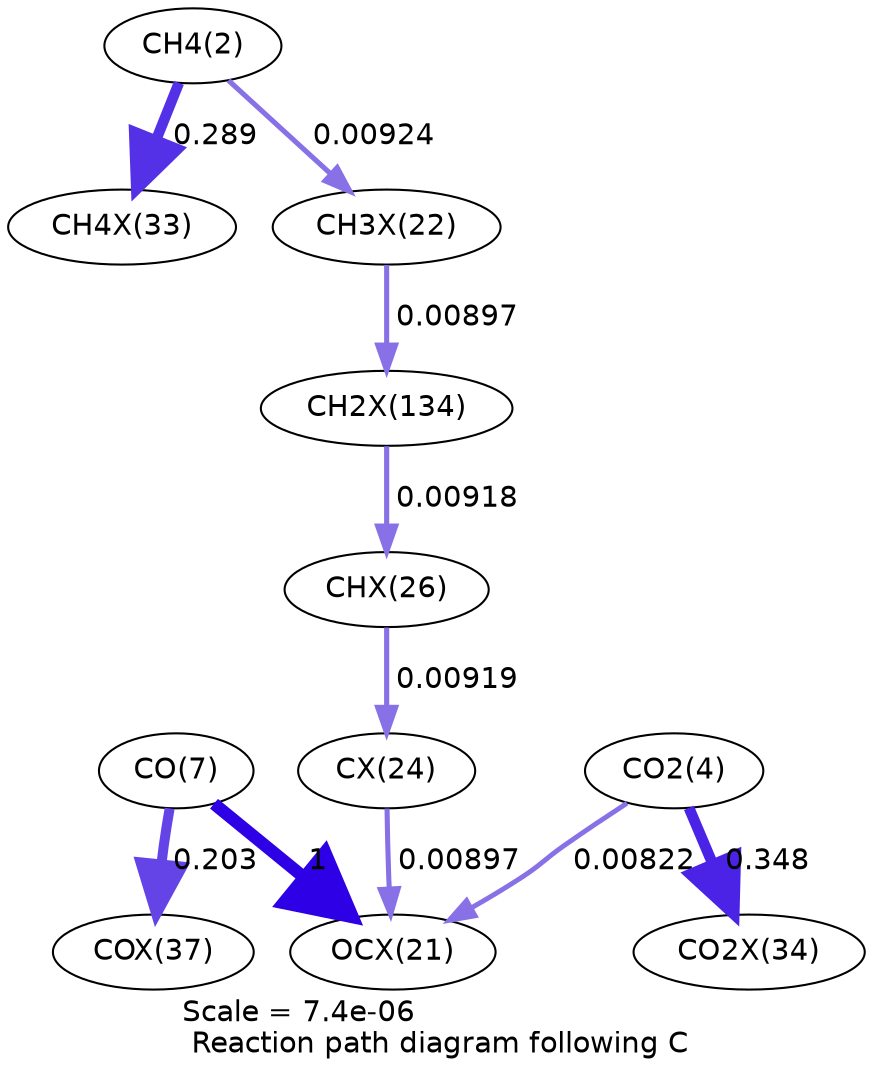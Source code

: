 digraph reaction_paths {
center=1;
s4 -> s31[fontname="Helvetica", penwidth=5.06, arrowsize=2.53, color="0.7, 0.789, 0.9"
, label=" 0.289"];
s4 -> s25[fontname="Helvetica", penwidth=2.46, arrowsize=1.23, color="0.7, 0.509, 0.9"
, label=" 0.00924"];
s25 -> s36[fontname="Helvetica", penwidth=2.44, arrowsize=1.22, color="0.7, 0.509, 0.9"
, label=" 0.00897"];
s36 -> s29[fontname="Helvetica", penwidth=2.46, arrowsize=1.23, color="0.7, 0.509, 0.9"
, label=" 0.00918"];
s29 -> s27[fontname="Helvetica", penwidth=2.46, arrowsize=1.23, color="0.7, 0.509, 0.9"
, label=" 0.00919"];
s9 -> s24[fontname="Helvetica", penwidth=6, arrowsize=3, color="0.7, 1.5, 0.9"
, label=" 1"];
s9 -> s35[fontname="Helvetica", penwidth=4.8, arrowsize=2.4, color="0.7, 0.703, 0.9"
, label=" 0.203"];
s6 -> s24[fontname="Helvetica", penwidth=2.37, arrowsize=1.19, color="0.7, 0.508, 0.9"
, label=" 0.00822"];
s27 -> s24[fontname="Helvetica", penwidth=2.44, arrowsize=1.22, color="0.7, 0.509, 0.9"
, label=" 0.00897"];
s6 -> s32[fontname="Helvetica", penwidth=5.2, arrowsize=2.6, color="0.7, 0.848, 0.9"
, label=" 0.348"];
s4 [ fontname="Helvetica", label="CH4(2)"];
s6 [ fontname="Helvetica", label="CO2(4)"];
s9 [ fontname="Helvetica", label="CO(7)"];
s24 [ fontname="Helvetica", label="OCX(21)"];
s25 [ fontname="Helvetica", label="CH3X(22)"];
s27 [ fontname="Helvetica", label="CX(24)"];
s29 [ fontname="Helvetica", label="CHX(26)"];
s31 [ fontname="Helvetica", label="CH4X(33)"];
s32 [ fontname="Helvetica", label="CO2X(34)"];
s35 [ fontname="Helvetica", label="COX(37)"];
s36 [ fontname="Helvetica", label="CH2X(134)"];
 label = "Scale = 7.4e-06\l Reaction path diagram following C";
 fontname = "Helvetica";
}
